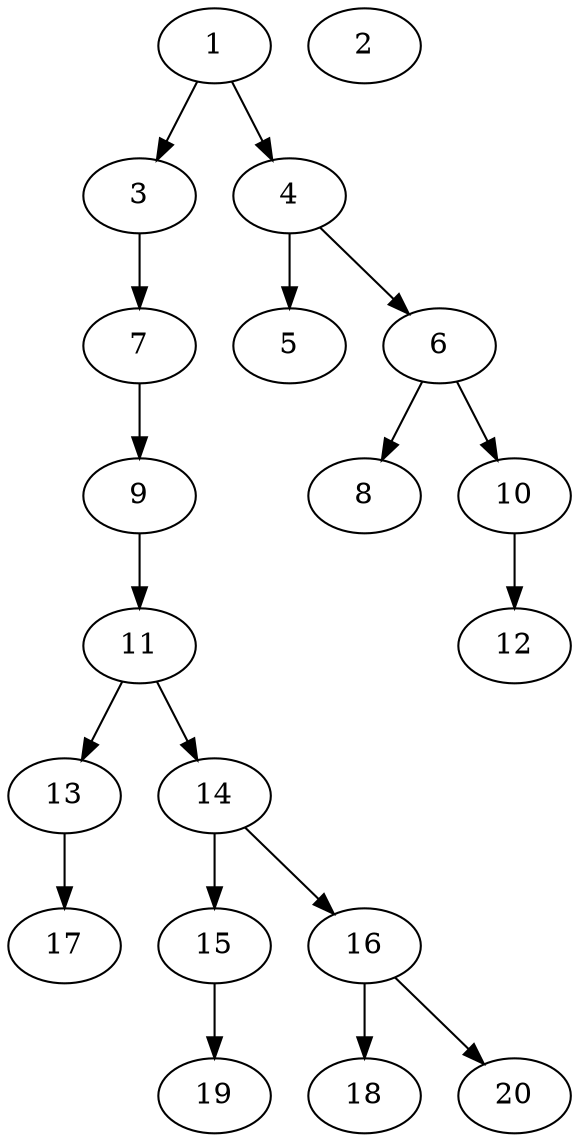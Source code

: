// DAG (tier=1-easy, mode=compute, n=20, ccr=0.260, fat=0.455, density=0.365, regular=0.776, jump=0.041, mindata=262144, maxdata=2097152)
// DAG automatically generated by daggen at Sun Aug 24 16:33:32 2025
// /home/ermia/Project/Environments/daggen/bin/daggen --dot --ccr 0.260 --fat 0.455 --regular 0.776 --density 0.365 --jump 0.041 --mindata 262144 --maxdata 2097152 -n 20 
digraph G {
  1 [size="7260632519073071104", alpha="0.18", expect_size="3630316259536535552"]
  1 -> 3 [size ="29996663963648"]
  1 -> 4 [size ="29996663963648"]
  2 [size="100289375647960", alpha="0.09", expect_size="50144687823980"]
  3 [size="85966981991235584", alpha="0.13", expect_size="42983490995617792"]
  3 -> 7 [size ="1558276210688"]
  4 [size="85013298488841328", alpha="0.06", expect_size="42506649244420664"]
  4 -> 5 [size ="32094277337088"]
  4 -> 6 [size ="32094277337088"]
  5 [size="286958856009235", alpha="0.16", expect_size="143479428004617"]
  6 [size="1628770729224830976", alpha="0.17", expect_size="814385364612415488"]
  6 -> 8 [size ="11074648670208"]
  6 -> 10 [size ="11074648670208"]
  7 [size="687133427587891", alpha="0.01", expect_size="343566713793945"]
  7 -> 9 [size ="13107200000000"]
  8 [size="85369991200768000", alpha="0.00", expect_size="42684995600384000"]
  9 [size="20437776897933312", alpha="0.11", expect_size="10218888448966656"]
  9 -> 11 [size ="598015475712"]
  10 [size="324389979620900864", alpha="0.07", expect_size="162194989810450432"]
  10 -> 12 [size ="3776895254528"]
  11 [size="28655573778303", alpha="0.01", expect_size="14327786889151"]
  11 -> 13 [size ="1790498045952"]
  11 -> 14 [size ="1790498045952"]
  12 [size="2496415735099032", alpha="0.13", expect_size="1248207867549516"]
  13 [size="4052898314591404032", alpha="0.05", expect_size="2026449157295702016"]
  13 -> 17 [size ="20336074555392"]
  14 [size="27622215247827456", alpha="0.06", expect_size="13811107623913728"]
  14 -> 15 [size ="21207239884800"]
  14 -> 16 [size ="21207239884800"]
  15 [size="129310662737579", alpha="0.06", expect_size="64655331368789"]
  15 -> 19 [size ="3425244807168"]
  16 [size="705505086677536", alpha="0.19", expect_size="352752543338768"]
  16 -> 18 [size ="32423278542848"]
  16 -> 20 [size ="32423278542848"]
  17 [size="1421369166903902208", alpha="0.14", expect_size="710684583451951104"]
  18 [size="27490403967616156", alpha="0.17", expect_size="13745201983808078"]
  19 [size="38265767551499008", alpha="0.15", expect_size="19132883775749504"]
  20 [size="1193930745702252544", alpha="0.03", expect_size="596965372851126272"]
}